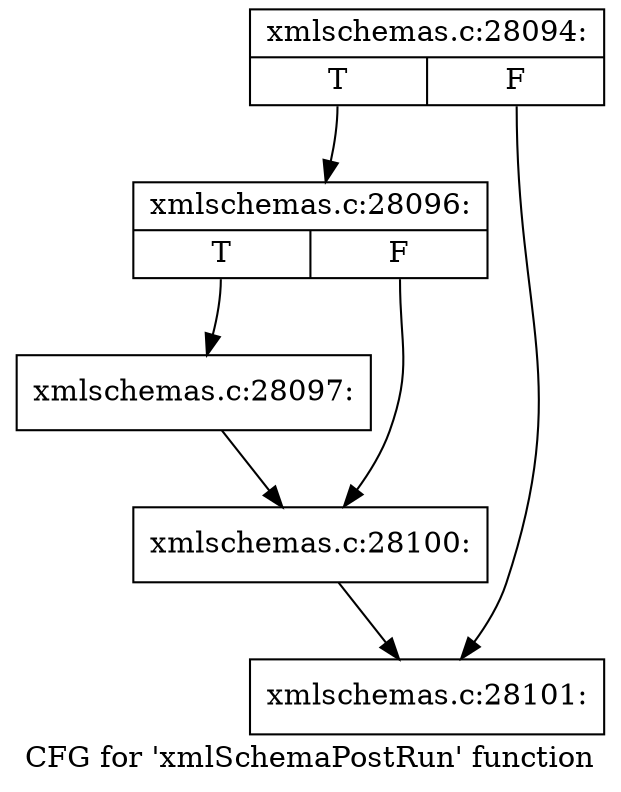digraph "CFG for 'xmlSchemaPostRun' function" {
	label="CFG for 'xmlSchemaPostRun' function";

	Node0x56f8830 [shape=record,label="{xmlschemas.c:28094:|{<s0>T|<s1>F}}"];
	Node0x56f8830:s0 -> Node0x56f9170;
	Node0x56f8830:s1 -> Node0x56f5810;
	Node0x56f9170 [shape=record,label="{xmlschemas.c:28096:|{<s0>T|<s1>F}}"];
	Node0x56f9170:s0 -> Node0x56f5c40;
	Node0x56f9170:s1 -> Node0x56f5c90;
	Node0x56f5c40 [shape=record,label="{xmlschemas.c:28097:}"];
	Node0x56f5c40 -> Node0x56f5c90;
	Node0x56f5c90 [shape=record,label="{xmlschemas.c:28100:}"];
	Node0x56f5c90 -> Node0x56f5810;
	Node0x56f5810 [shape=record,label="{xmlschemas.c:28101:}"];
}
